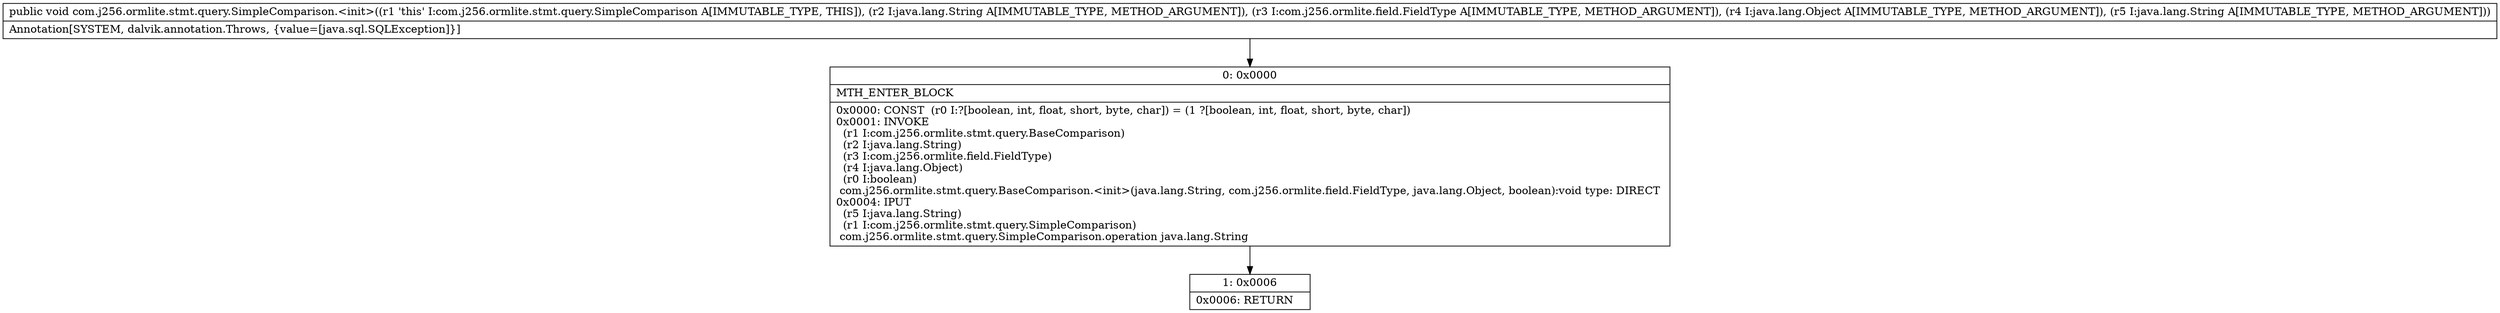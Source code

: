 digraph "CFG forcom.j256.ormlite.stmt.query.SimpleComparison.\<init\>(Ljava\/lang\/String;Lcom\/j256\/ormlite\/field\/FieldType;Ljava\/lang\/Object;Ljava\/lang\/String;)V" {
Node_0 [shape=record,label="{0\:\ 0x0000|MTH_ENTER_BLOCK\l|0x0000: CONST  (r0 I:?[boolean, int, float, short, byte, char]) = (1 ?[boolean, int, float, short, byte, char]) \l0x0001: INVOKE  \l  (r1 I:com.j256.ormlite.stmt.query.BaseComparison)\l  (r2 I:java.lang.String)\l  (r3 I:com.j256.ormlite.field.FieldType)\l  (r4 I:java.lang.Object)\l  (r0 I:boolean)\l com.j256.ormlite.stmt.query.BaseComparison.\<init\>(java.lang.String, com.j256.ormlite.field.FieldType, java.lang.Object, boolean):void type: DIRECT \l0x0004: IPUT  \l  (r5 I:java.lang.String)\l  (r1 I:com.j256.ormlite.stmt.query.SimpleComparison)\l com.j256.ormlite.stmt.query.SimpleComparison.operation java.lang.String \l}"];
Node_1 [shape=record,label="{1\:\ 0x0006|0x0006: RETURN   \l}"];
MethodNode[shape=record,label="{public void com.j256.ormlite.stmt.query.SimpleComparison.\<init\>((r1 'this' I:com.j256.ormlite.stmt.query.SimpleComparison A[IMMUTABLE_TYPE, THIS]), (r2 I:java.lang.String A[IMMUTABLE_TYPE, METHOD_ARGUMENT]), (r3 I:com.j256.ormlite.field.FieldType A[IMMUTABLE_TYPE, METHOD_ARGUMENT]), (r4 I:java.lang.Object A[IMMUTABLE_TYPE, METHOD_ARGUMENT]), (r5 I:java.lang.String A[IMMUTABLE_TYPE, METHOD_ARGUMENT]))  | Annotation[SYSTEM, dalvik.annotation.Throws, \{value=[java.sql.SQLException]\}]\l}"];
MethodNode -> Node_0;
Node_0 -> Node_1;
}

